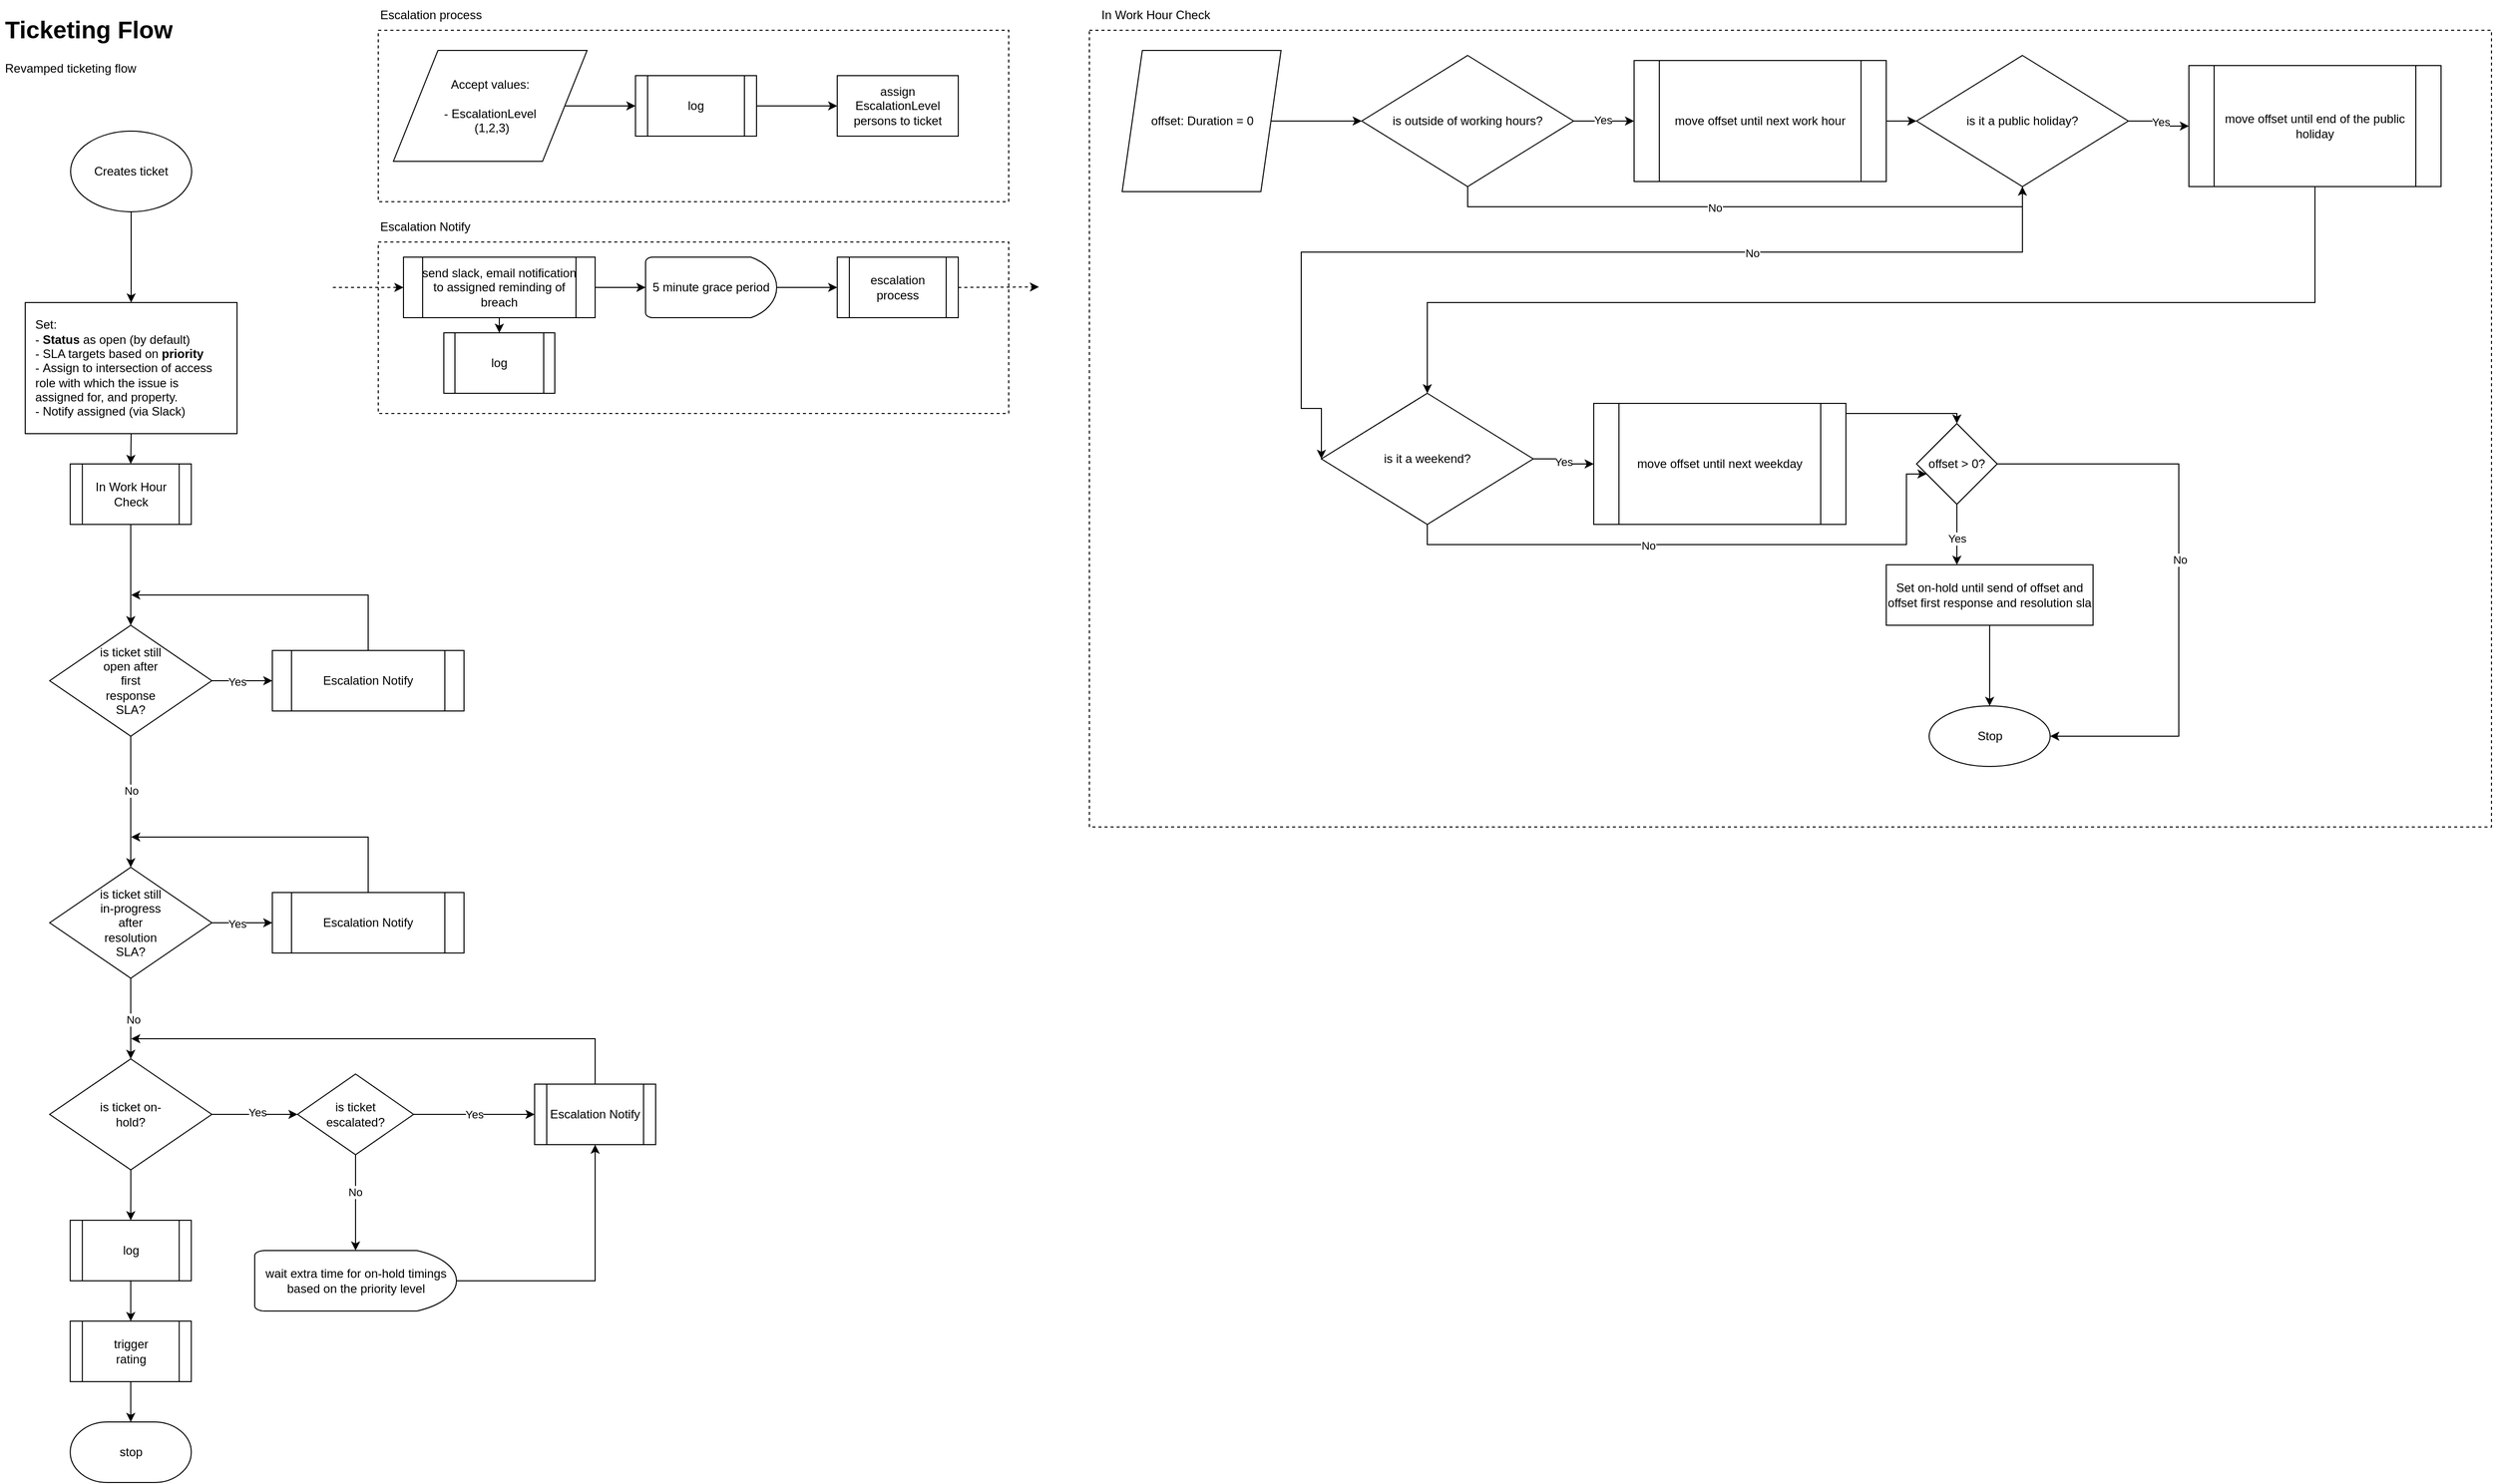 <mxfile version="20.3.3" type="github">
  <diagram id="sIMneq1X15ZrJVdeWBK4" name="Page-1">
    <mxGraphModel dx="1409" dy="868" grid="1" gridSize="10" guides="1" tooltips="1" connect="1" arrows="1" fold="1" page="1" pageScale="1" pageWidth="850" pageHeight="1100" math="0" shadow="0">
      <root>
        <mxCell id="0" />
        <mxCell id="1" parent="0" />
        <mxCell id="JwxxXZDW_YA2t2q6k5mn-1" value="&lt;h1&gt;Ticketing Flow&lt;br&gt;&lt;/h1&gt;&lt;p&gt;Revamped ticketing flow&lt;br&gt;&lt;/p&gt;" style="text;html=1;strokeColor=none;fillColor=none;spacing=5;spacingTop=-20;whiteSpace=wrap;overflow=hidden;rounded=0;" parent="1" vertex="1">
          <mxGeometry x="50" y="40" width="190" height="80" as="geometry" />
        </mxCell>
        <mxCell id="JwxxXZDW_YA2t2q6k5mn-4" value="" style="edgeStyle=orthogonalEdgeStyle;rounded=0;orthogonalLoop=1;jettySize=auto;html=1;" parent="1" source="JwxxXZDW_YA2t2q6k5mn-2" target="JwxxXZDW_YA2t2q6k5mn-3" edge="1">
          <mxGeometry relative="1" as="geometry" />
        </mxCell>
        <mxCell id="JwxxXZDW_YA2t2q6k5mn-2" value="Creates ticket" style="ellipse;whiteSpace=wrap;html=1;rounded=0;" parent="1" vertex="1">
          <mxGeometry x="120" y="160" width="120" height="80" as="geometry" />
        </mxCell>
        <mxCell id="Ce4bl9LCCAqWdb1WcOtL-2" style="edgeStyle=orthogonalEdgeStyle;rounded=0;orthogonalLoop=1;jettySize=auto;html=1;exitX=0.5;exitY=1;exitDx=0;exitDy=0;entryX=0.5;entryY=0;entryDx=0;entryDy=0;" parent="1" source="JwxxXZDW_YA2t2q6k5mn-3" target="Ce4bl9LCCAqWdb1WcOtL-3" edge="1">
          <mxGeometry relative="1" as="geometry">
            <mxPoint x="180" y="510" as="targetPoint" />
          </mxGeometry>
        </mxCell>
        <mxCell id="JwxxXZDW_YA2t2q6k5mn-3" value="&lt;div align=&quot;left&quot;&gt;Set:&lt;/div&gt;&lt;div align=&quot;left&quot;&gt;-&lt;b&gt; Status&lt;/b&gt; as open (by default)&lt;br&gt;- SLA targets based on &lt;b&gt;priority&lt;/b&gt;&lt;/div&gt;&lt;div align=&quot;left&quot;&gt;-&lt;b&gt; &lt;/b&gt;Assign to intersection of access role with which the issue is assigned for, and property.&lt;/div&gt;&lt;div align=&quot;left&quot;&gt;- Notify assigned (via Slack)&lt;br&gt;&lt;/div&gt;" style="whiteSpace=wrap;html=1;align=left;spacing=10;rounded=0;" parent="1" vertex="1">
          <mxGeometry x="75" y="330" width="210" height="130" as="geometry" />
        </mxCell>
        <mxCell id="JwxxXZDW_YA2t2q6k5mn-22" value="" style="edgeStyle=orthogonalEdgeStyle;rounded=0;orthogonalLoop=1;jettySize=auto;html=1;" parent="1" source="JwxxXZDW_YA2t2q6k5mn-5" target="JwxxXZDW_YA2t2q6k5mn-21" edge="1">
          <mxGeometry relative="1" as="geometry" />
        </mxCell>
        <mxCell id="JwxxXZDW_YA2t2q6k5mn-36" value="Yes" style="edgeLabel;html=1;align=center;verticalAlign=middle;resizable=0;points=[];rounded=0;" parent="JwxxXZDW_YA2t2q6k5mn-22" vertex="1" connectable="0">
          <mxGeometry x="-0.167" y="-1" relative="1" as="geometry">
            <mxPoint as="offset" />
          </mxGeometry>
        </mxCell>
        <mxCell id="JwxxXZDW_YA2t2q6k5mn-35" value="" style="edgeStyle=orthogonalEdgeStyle;rounded=0;orthogonalLoop=1;jettySize=auto;html=1;" parent="1" source="JwxxXZDW_YA2t2q6k5mn-5" target="JwxxXZDW_YA2t2q6k5mn-34" edge="1">
          <mxGeometry relative="1" as="geometry" />
        </mxCell>
        <mxCell id="JwxxXZDW_YA2t2q6k5mn-37" value="No" style="edgeLabel;html=1;align=center;verticalAlign=middle;resizable=0;points=[];rounded=0;" parent="JwxxXZDW_YA2t2q6k5mn-35" vertex="1" connectable="0">
          <mxGeometry x="-0.169" relative="1" as="geometry">
            <mxPoint as="offset" />
          </mxGeometry>
        </mxCell>
        <mxCell id="JwxxXZDW_YA2t2q6k5mn-5" value="&lt;div align=&quot;center&quot;&gt;is ticket still open after first response SLA?&lt;br&gt;&lt;/div&gt;" style="rhombus;whiteSpace=wrap;html=1;align=center;comic=0;labelPadding=0;spacing=50;rounded=0;" parent="1" vertex="1">
          <mxGeometry x="99.25" y="650" width="160.75" height="110" as="geometry" />
        </mxCell>
        <mxCell id="JwxxXZDW_YA2t2q6k5mn-9" value="" style="rounded=0;whiteSpace=wrap;html=1;absoluteArcSize=1;arcSize=14;strokeWidth=1;comic=0;fillColor=none;dashed=1;" parent="1" vertex="1">
          <mxGeometry x="425" y="60" width="625" height="170" as="geometry" />
        </mxCell>
        <mxCell id="JwxxXZDW_YA2t2q6k5mn-10" value="Escalation process" style="text;html=1;strokeColor=none;fillColor=none;align=left;verticalAlign=middle;whiteSpace=wrap;rounded=0;dashed=1;comic=0;strokeWidth=1;" parent="1" vertex="1">
          <mxGeometry x="425" y="30" width="165" height="30" as="geometry" />
        </mxCell>
        <mxCell id="JwxxXZDW_YA2t2q6k5mn-16" value="" style="edgeStyle=orthogonalEdgeStyle;rounded=0;orthogonalLoop=1;jettySize=auto;html=1;" parent="1" source="JwxxXZDW_YA2t2q6k5mn-11" target="JwxxXZDW_YA2t2q6k5mn-15" edge="1">
          <mxGeometry relative="1" as="geometry" />
        </mxCell>
        <mxCell id="JwxxXZDW_YA2t2q6k5mn-11" value="&lt;div&gt;Accept values:&lt;br&gt;&lt;/div&gt;&lt;div&gt;&lt;br&gt;&lt;/div&gt;&lt;div&gt;- EscalationLevel&lt;br&gt;&lt;/div&gt;&amp;nbsp;(1,2,3)" style="shape=parallelogram;html=1;strokeWidth=1;perimeter=parallelogramPerimeter;whiteSpace=wrap;rounded=0;arcSize=12;size=0.23;comic=0;fillColor=none;align=center;spacing=0;" parent="1" vertex="1">
          <mxGeometry x="440" y="80" width="192" height="110" as="geometry" />
        </mxCell>
        <mxCell id="JwxxXZDW_YA2t2q6k5mn-18" value="" style="edgeStyle=orthogonalEdgeStyle;rounded=0;orthogonalLoop=1;jettySize=auto;html=1;" parent="1" source="JwxxXZDW_YA2t2q6k5mn-15" target="JwxxXZDW_YA2t2q6k5mn-17" edge="1">
          <mxGeometry relative="1" as="geometry" />
        </mxCell>
        <mxCell id="JwxxXZDW_YA2t2q6k5mn-15" value="&lt;div&gt;log&lt;br&gt;&lt;/div&gt;" style="shape=process;whiteSpace=wrap;html=1;backgroundOutline=1;align=center;fillColor=none;strokeWidth=1;rounded=0;arcSize=12;comic=0;spacing=0;" parent="1" vertex="1">
          <mxGeometry x="680" y="105" width="120" height="60" as="geometry" />
        </mxCell>
        <mxCell id="JwxxXZDW_YA2t2q6k5mn-17" value="assign EscalationLevel persons to ticket" style="whiteSpace=wrap;html=1;fillColor=none;strokeWidth=1;rounded=0;arcSize=12;comic=0;spacing=10;" parent="1" vertex="1">
          <mxGeometry x="880" y="105" width="120" height="60" as="geometry" />
        </mxCell>
        <mxCell id="JwxxXZDW_YA2t2q6k5mn-21" value="&lt;div&gt;Escalation Notify&lt;/div&gt;" style="shape=process;whiteSpace=wrap;html=1;backgroundOutline=1;comic=0;spacing=0;rounded=0;" parent="1" vertex="1">
          <mxGeometry x="320" y="675" width="190" height="60" as="geometry" />
        </mxCell>
        <mxCell id="JwxxXZDW_YA2t2q6k5mn-28" style="edgeStyle=orthogonalEdgeStyle;rounded=0;orthogonalLoop=1;jettySize=auto;html=1;exitX=0.5;exitY=0;exitDx=0;exitDy=0;" parent="1" source="JwxxXZDW_YA2t2q6k5mn-21" edge="1">
          <mxGeometry relative="1" as="geometry">
            <mxPoint x="180" y="620" as="targetPoint" />
            <mxPoint x="700" y="620" as="sourcePoint" />
            <Array as="points">
              <mxPoint x="415" y="620" />
            </Array>
          </mxGeometry>
        </mxCell>
        <mxCell id="JwxxXZDW_YA2t2q6k5mn-58" value="" style="edgeStyle=orthogonalEdgeStyle;rounded=0;orthogonalLoop=1;jettySize=auto;html=1;" parent="1" source="JwxxXZDW_YA2t2q6k5mn-34" target="JwxxXZDW_YA2t2q6k5mn-57" edge="1">
          <mxGeometry relative="1" as="geometry" />
        </mxCell>
        <mxCell id="JwxxXZDW_YA2t2q6k5mn-59" value="&lt;div&gt;No&lt;/div&gt;" style="edgeLabel;html=1;align=center;verticalAlign=middle;resizable=0;points=[];rounded=0;" parent="JwxxXZDW_YA2t2q6k5mn-58" vertex="1" connectable="0">
          <mxGeometry x="0.011" y="2" relative="1" as="geometry">
            <mxPoint as="offset" />
          </mxGeometry>
        </mxCell>
        <mxCell id="JwxxXZDW_YA2t2q6k5mn-34" value="&lt;div align=&quot;center&quot;&gt;is ticket still in-progress after resolution&lt;/div&gt;&lt;div align=&quot;center&quot;&gt;SLA?&lt;br&gt;&lt;/div&gt;" style="rhombus;whiteSpace=wrap;html=1;align=center;comic=0;labelPadding=0;spacing=50;rounded=0;" parent="1" vertex="1">
          <mxGeometry x="99.25" y="890" width="160.75" height="110" as="geometry" />
        </mxCell>
        <mxCell id="JwxxXZDW_YA2t2q6k5mn-38" value="" style="rounded=0;whiteSpace=wrap;html=1;absoluteArcSize=1;arcSize=14;strokeWidth=1;comic=0;fillColor=none;dashed=1;" parent="1" vertex="1">
          <mxGeometry x="425" y="270" width="625" height="170" as="geometry" />
        </mxCell>
        <mxCell id="JwxxXZDW_YA2t2q6k5mn-39" value="Escalation Notify" style="text;html=1;strokeColor=none;fillColor=none;align=left;verticalAlign=middle;whiteSpace=wrap;rounded=0;dashed=1;comic=0;strokeWidth=1;" parent="1" vertex="1">
          <mxGeometry x="425" y="240" width="165" height="30" as="geometry" />
        </mxCell>
        <mxCell id="JwxxXZDW_YA2t2q6k5mn-46" value="" style="edgeStyle=orthogonalEdgeStyle;rounded=0;orthogonalLoop=1;jettySize=auto;html=1;" parent="1" source="JwxxXZDW_YA2t2q6k5mn-48" target="JwxxXZDW_YA2t2q6k5mn-50" edge="1">
          <mxGeometry relative="1" as="geometry">
            <mxPoint x="680" y="315" as="targetPoint" />
          </mxGeometry>
        </mxCell>
        <mxCell id="JwxxXZDW_YA2t2q6k5mn-47" value="" style="edgeStyle=orthogonalEdgeStyle;rounded=0;orthogonalLoop=1;jettySize=auto;html=1;" parent="1" source="JwxxXZDW_YA2t2q6k5mn-48" target="JwxxXZDW_YA2t2q6k5mn-52" edge="1">
          <mxGeometry relative="1" as="geometry" />
        </mxCell>
        <mxCell id="JwxxXZDW_YA2t2q6k5mn-48" value="send slack, email notification to assigned reminding of breach" style="shape=process;whiteSpace=wrap;html=1;backgroundOutline=1;comic=0;spacing=0;rounded=0;" parent="1" vertex="1">
          <mxGeometry x="450" y="285" width="190" height="60" as="geometry" />
        </mxCell>
        <mxCell id="JwxxXZDW_YA2t2q6k5mn-49" value="" style="edgeStyle=orthogonalEdgeStyle;rounded=0;orthogonalLoop=1;jettySize=auto;html=1;" parent="1" source="JwxxXZDW_YA2t2q6k5mn-50" target="JwxxXZDW_YA2t2q6k5mn-51" edge="1">
          <mxGeometry relative="1" as="geometry" />
        </mxCell>
        <mxCell id="JwxxXZDW_YA2t2q6k5mn-50" value="5 minute grace period" style="strokeWidth=1;html=1;shape=mxgraph.flowchart.delay;whiteSpace=wrap;rounded=0;comic=0;fillColor=none;" parent="1" vertex="1">
          <mxGeometry x="690" y="285" width="130" height="60" as="geometry" />
        </mxCell>
        <mxCell id="JwxxXZDW_YA2t2q6k5mn-51" value="escalation process" style="shape=process;whiteSpace=wrap;html=1;backgroundOutline=1;fillColor=none;strokeWidth=1;rounded=0;comic=0;" parent="1" vertex="1">
          <mxGeometry x="880" y="285" width="120" height="60" as="geometry" />
        </mxCell>
        <mxCell id="JwxxXZDW_YA2t2q6k5mn-52" value="log" style="shape=process;whiteSpace=wrap;html=1;backgroundOutline=1;comic=0;spacing=0;rounded=0;" parent="1" vertex="1">
          <mxGeometry x="490" y="360" width="110" height="60" as="geometry" />
        </mxCell>
        <mxCell id="JwxxXZDW_YA2t2q6k5mn-53" value="" style="edgeStyle=orthogonalEdgeStyle;rounded=0;orthogonalLoop=1;jettySize=auto;html=1;exitX=1;exitY=0.5;exitDx=0;exitDy=0;" parent="1" source="JwxxXZDW_YA2t2q6k5mn-34" target="JwxxXZDW_YA2t2q6k5mn-55" edge="1">
          <mxGeometry relative="1" as="geometry">
            <mxPoint x="260" y="945" as="sourcePoint" />
          </mxGeometry>
        </mxCell>
        <mxCell id="JwxxXZDW_YA2t2q6k5mn-54" value="Yes" style="edgeLabel;html=1;align=center;verticalAlign=middle;resizable=0;points=[];rounded=0;" parent="JwxxXZDW_YA2t2q6k5mn-53" vertex="1" connectable="0">
          <mxGeometry x="-0.167" y="-1" relative="1" as="geometry">
            <mxPoint as="offset" />
          </mxGeometry>
        </mxCell>
        <mxCell id="JwxxXZDW_YA2t2q6k5mn-55" value="&lt;div&gt;Escalation Notify&lt;/div&gt;" style="shape=process;whiteSpace=wrap;html=1;backgroundOutline=1;comic=0;spacing=0;rounded=0;" parent="1" vertex="1">
          <mxGeometry x="320" y="915" width="190" height="60" as="geometry" />
        </mxCell>
        <mxCell id="JwxxXZDW_YA2t2q6k5mn-56" style="edgeStyle=orthogonalEdgeStyle;rounded=0;orthogonalLoop=1;jettySize=auto;html=1;exitX=0.5;exitY=0;exitDx=0;exitDy=0;" parent="1" source="JwxxXZDW_YA2t2q6k5mn-55" edge="1">
          <mxGeometry relative="1" as="geometry">
            <mxPoint x="180" y="860" as="targetPoint" />
            <mxPoint x="700" y="860" as="sourcePoint" />
            <Array as="points">
              <mxPoint x="415" y="860" />
            </Array>
          </mxGeometry>
        </mxCell>
        <mxCell id="JwxxXZDW_YA2t2q6k5mn-70" value="" style="edgeStyle=orthogonalEdgeStyle;rounded=0;orthogonalLoop=1;jettySize=auto;html=1;" parent="1" source="JwxxXZDW_YA2t2q6k5mn-57" target="JwxxXZDW_YA2t2q6k5mn-69" edge="1">
          <mxGeometry relative="1" as="geometry" />
        </mxCell>
        <mxCell id="JwxxXZDW_YA2t2q6k5mn-71" value="&lt;div&gt;Yes&lt;/div&gt;" style="edgeLabel;html=1;align=center;verticalAlign=middle;resizable=0;points=[];rounded=0;" parent="JwxxXZDW_YA2t2q6k5mn-70" vertex="1" connectable="0">
          <mxGeometry x="0.044" y="2" relative="1" as="geometry">
            <mxPoint as="offset" />
          </mxGeometry>
        </mxCell>
        <mxCell id="JwxxXZDW_YA2t2q6k5mn-81" value="" style="edgeStyle=orthogonalEdgeStyle;rounded=0;orthogonalLoop=1;jettySize=auto;html=1;" parent="1" source="JwxxXZDW_YA2t2q6k5mn-57" target="JwxxXZDW_YA2t2q6k5mn-80" edge="1">
          <mxGeometry relative="1" as="geometry" />
        </mxCell>
        <mxCell id="JwxxXZDW_YA2t2q6k5mn-57" value="&lt;div align=&quot;center&quot;&gt;is ticket on-hold?&lt;/div&gt;" style="rhombus;whiteSpace=wrap;html=1;align=center;comic=0;labelPadding=0;spacing=50;rounded=0;" parent="1" vertex="1">
          <mxGeometry x="99.25" y="1080" width="160.75" height="110" as="geometry" />
        </mxCell>
        <mxCell id="JwxxXZDW_YA2t2q6k5mn-67" value="" style="edgeStyle=orthogonalEdgeStyle;rounded=0;orthogonalLoop=1;jettySize=auto;html=1;" parent="1" source="JwxxXZDW_YA2t2q6k5mn-62" target="JwxxXZDW_YA2t2q6k5mn-66" edge="1">
          <mxGeometry relative="1" as="geometry" />
        </mxCell>
        <mxCell id="JwxxXZDW_YA2t2q6k5mn-62" value="wait extra time for on-hold timings based on the priority level " style="strokeWidth=1;html=1;shape=mxgraph.flowchart.delay;whiteSpace=wrap;rounded=0;comic=0;fillColor=none;" parent="1" vertex="1">
          <mxGeometry x="302.51" y="1270" width="200" height="60" as="geometry" />
        </mxCell>
        <mxCell id="JwxxXZDW_YA2t2q6k5mn-75" style="edgeStyle=orthogonalEdgeStyle;rounded=0;orthogonalLoop=1;jettySize=auto;html=1;" parent="1" source="JwxxXZDW_YA2t2q6k5mn-66" edge="1">
          <mxGeometry relative="1" as="geometry">
            <mxPoint x="180" y="1060" as="targetPoint" />
            <Array as="points">
              <mxPoint x="640" y="1060" />
            </Array>
          </mxGeometry>
        </mxCell>
        <mxCell id="JwxxXZDW_YA2t2q6k5mn-66" value="Escalation Notify" style="shape=process;whiteSpace=wrap;html=1;backgroundOutline=1;fillColor=none;strokeWidth=1;rounded=0;comic=0;" parent="1" vertex="1">
          <mxGeometry x="580" y="1105" width="120" height="60" as="geometry" />
        </mxCell>
        <mxCell id="JwxxXZDW_YA2t2q6k5mn-72" style="edgeStyle=orthogonalEdgeStyle;rounded=0;orthogonalLoop=1;jettySize=auto;html=1;entryX=0.5;entryY=0;entryDx=0;entryDy=0;entryPerimeter=0;" parent="1" source="JwxxXZDW_YA2t2q6k5mn-69" target="JwxxXZDW_YA2t2q6k5mn-62" edge="1">
          <mxGeometry relative="1" as="geometry" />
        </mxCell>
        <mxCell id="JwxxXZDW_YA2t2q6k5mn-73" value="&lt;div&gt;No&lt;/div&gt;" style="edgeLabel;html=1;align=center;verticalAlign=middle;resizable=0;points=[];rounded=0;" parent="JwxxXZDW_YA2t2q6k5mn-72" vertex="1" connectable="0">
          <mxGeometry x="-0.226" y="-1" relative="1" as="geometry">
            <mxPoint as="offset" />
          </mxGeometry>
        </mxCell>
        <mxCell id="JwxxXZDW_YA2t2q6k5mn-74" value="Yes" style="edgeStyle=orthogonalEdgeStyle;rounded=0;orthogonalLoop=1;jettySize=auto;html=1;exitX=1;exitY=0.5;exitDx=0;exitDy=0;entryX=0;entryY=0.5;entryDx=0;entryDy=0;" parent="1" source="JwxxXZDW_YA2t2q6k5mn-69" target="JwxxXZDW_YA2t2q6k5mn-66" edge="1">
          <mxGeometry relative="1" as="geometry" />
        </mxCell>
        <mxCell id="JwxxXZDW_YA2t2q6k5mn-69" value="is ticket escalated?" style="rhombus;whiteSpace=wrap;html=1;comic=0;spacing=50;rounded=0;" parent="1" vertex="1">
          <mxGeometry x="345" y="1095" width="115.01" height="80" as="geometry" />
        </mxCell>
        <mxCell id="JwxxXZDW_YA2t2q6k5mn-83" value="" style="edgeStyle=orthogonalEdgeStyle;rounded=0;orthogonalLoop=1;jettySize=auto;html=1;" parent="1" source="JwxxXZDW_YA2t2q6k5mn-80" target="JwxxXZDW_YA2t2q6k5mn-82" edge="1">
          <mxGeometry relative="1" as="geometry" />
        </mxCell>
        <mxCell id="JwxxXZDW_YA2t2q6k5mn-80" value="log" style="shape=process;whiteSpace=wrap;html=1;backgroundOutline=1;comic=0;spacing=50;rounded=0;" parent="1" vertex="1">
          <mxGeometry x="119.625" y="1240" width="120" height="60" as="geometry" />
        </mxCell>
        <mxCell id="JwxxXZDW_YA2t2q6k5mn-85" style="edgeStyle=orthogonalEdgeStyle;rounded=0;orthogonalLoop=1;jettySize=auto;html=1;entryX=0.5;entryY=0;entryDx=0;entryDy=0;entryPerimeter=0;" parent="1" source="JwxxXZDW_YA2t2q6k5mn-82" target="JwxxXZDW_YA2t2q6k5mn-84" edge="1">
          <mxGeometry relative="1" as="geometry" />
        </mxCell>
        <mxCell id="JwxxXZDW_YA2t2q6k5mn-82" value="trigger rating" style="shape=process;whiteSpace=wrap;html=1;backgroundOutline=1;comic=0;spacing=50;rounded=0;" parent="1" vertex="1">
          <mxGeometry x="119.625" y="1340" width="120" height="60" as="geometry" />
        </mxCell>
        <mxCell id="JwxxXZDW_YA2t2q6k5mn-84" value="stop" style="strokeWidth=1;html=1;shape=mxgraph.flowchart.terminator;whiteSpace=wrap;rounded=0;comic=0;fillColor=none;" parent="1" vertex="1">
          <mxGeometry x="119.63" y="1440" width="120" height="60" as="geometry" />
        </mxCell>
        <mxCell id="JwxxXZDW_YA2t2q6k5mn-86" value="" style="endArrow=classic;html=1;rounded=0;entryX=0;entryY=0.5;entryDx=0;entryDy=0;dashed=1;" parent="1" target="JwxxXZDW_YA2t2q6k5mn-48" edge="1">
          <mxGeometry width="50" height="50" relative="1" as="geometry">
            <mxPoint x="380" y="315" as="sourcePoint" />
            <mxPoint x="380" y="290" as="targetPoint" />
          </mxGeometry>
        </mxCell>
        <mxCell id="JwxxXZDW_YA2t2q6k5mn-87" value="" style="endArrow=classic;html=1;rounded=0;entryX=0;entryY=0.5;entryDx=0;entryDy=0;dashed=1;exitX=1;exitY=0.5;exitDx=0;exitDy=0;" parent="1" source="JwxxXZDW_YA2t2q6k5mn-51" edge="1">
          <mxGeometry width="50" height="50" relative="1" as="geometry">
            <mxPoint x="1010" y="314.55" as="sourcePoint" />
            <mxPoint x="1080" y="314.55" as="targetPoint" />
          </mxGeometry>
        </mxCell>
        <mxCell id="Ce4bl9LCCAqWdb1WcOtL-5" value="" style="edgeStyle=orthogonalEdgeStyle;rounded=0;orthogonalLoop=1;jettySize=auto;html=1;entryX=0.5;entryY=0;entryDx=0;entryDy=0;" parent="1" source="Ce4bl9LCCAqWdb1WcOtL-3" target="JwxxXZDW_YA2t2q6k5mn-5" edge="1">
          <mxGeometry relative="1" as="geometry">
            <mxPoint x="179.263" y="580.007" as="targetPoint" />
          </mxGeometry>
        </mxCell>
        <mxCell id="Ce4bl9LCCAqWdb1WcOtL-3" value="In Work Hour Check" style="shape=process;whiteSpace=wrap;html=1;backgroundOutline=1;rounded=0;" parent="1" vertex="1">
          <mxGeometry x="119.63" y="490" width="120" height="60" as="geometry" />
        </mxCell>
        <mxCell id="Ce4bl9LCCAqWdb1WcOtL-9" value="" style="rounded=0;whiteSpace=wrap;html=1;dashed=1;fillColor=none;" parent="1" vertex="1">
          <mxGeometry x="1130" y="60" width="1390" height="790" as="geometry" />
        </mxCell>
        <mxCell id="Ce4bl9LCCAqWdb1WcOtL-10" value="In Work Hour Check" style="text;html=1;strokeColor=none;fillColor=none;align=left;verticalAlign=middle;whiteSpace=wrap;rounded=0;dashed=1;comic=0;strokeWidth=1;" parent="1" vertex="1">
          <mxGeometry x="1140" y="30" width="165" height="30" as="geometry" />
        </mxCell>
        <mxCell id="Ce4bl9LCCAqWdb1WcOtL-17" value="" style="edgeStyle=orthogonalEdgeStyle;rounded=0;orthogonalLoop=1;jettySize=auto;html=1;" parent="1" source="Ce4bl9LCCAqWdb1WcOtL-12" target="Ce4bl9LCCAqWdb1WcOtL-16" edge="1">
          <mxGeometry relative="1" as="geometry" />
        </mxCell>
        <mxCell id="Ce4bl9LCCAqWdb1WcOtL-26" value="&lt;div&gt;Yes&lt;/div&gt;" style="edgeLabel;html=1;align=center;verticalAlign=middle;resizable=0;points=[];" parent="Ce4bl9LCCAqWdb1WcOtL-17" vertex="1" connectable="0">
          <mxGeometry x="-0.04" y="1" relative="1" as="geometry">
            <mxPoint as="offset" />
          </mxGeometry>
        </mxCell>
        <mxCell id="Ce4bl9LCCAqWdb1WcOtL-32" style="edgeStyle=orthogonalEdgeStyle;rounded=0;orthogonalLoop=1;jettySize=auto;html=1;exitX=0.5;exitY=1;exitDx=0;exitDy=0;entryX=0.5;entryY=1;entryDx=0;entryDy=0;" parent="1" source="Ce4bl9LCCAqWdb1WcOtL-12" target="Ce4bl9LCCAqWdb1WcOtL-19" edge="1">
          <mxGeometry relative="1" as="geometry" />
        </mxCell>
        <mxCell id="Ce4bl9LCCAqWdb1WcOtL-33" value="No" style="edgeLabel;html=1;align=center;verticalAlign=middle;resizable=0;points=[];" parent="Ce4bl9LCCAqWdb1WcOtL-32" vertex="1" connectable="0">
          <mxGeometry x="-0.102" y="-1" relative="1" as="geometry">
            <mxPoint as="offset" />
          </mxGeometry>
        </mxCell>
        <mxCell id="Ce4bl9LCCAqWdb1WcOtL-12" value="is outside of working hours?" style="rhombus;whiteSpace=wrap;html=1;" parent="1" vertex="1">
          <mxGeometry x="1400" y="85" width="210" height="130" as="geometry" />
        </mxCell>
        <mxCell id="Ce4bl9LCCAqWdb1WcOtL-15" style="edgeStyle=orthogonalEdgeStyle;orthogonalLoop=1;jettySize=auto;html=1;entryX=0;entryY=0.5;entryDx=0;entryDy=0;rounded=0;" parent="1" source="Ce4bl9LCCAqWdb1WcOtL-14" target="Ce4bl9LCCAqWdb1WcOtL-12" edge="1">
          <mxGeometry relative="1" as="geometry" />
        </mxCell>
        <mxCell id="Ce4bl9LCCAqWdb1WcOtL-14" value="offset: Duration = 0" style="shape=parallelogram;perimeter=parallelogramPerimeter;whiteSpace=wrap;html=1;fixedSize=1;" parent="1" vertex="1">
          <mxGeometry x="1162.5" y="80" width="157.5" height="140" as="geometry" />
        </mxCell>
        <mxCell id="Ce4bl9LCCAqWdb1WcOtL-22" style="edgeStyle=orthogonalEdgeStyle;rounded=0;orthogonalLoop=1;jettySize=auto;html=1;entryX=0;entryY=0.5;entryDx=0;entryDy=0;" parent="1" source="Ce4bl9LCCAqWdb1WcOtL-16" target="Ce4bl9LCCAqWdb1WcOtL-19" edge="1">
          <mxGeometry relative="1" as="geometry" />
        </mxCell>
        <mxCell id="Ce4bl9LCCAqWdb1WcOtL-16" value="move offset until next work hour" style="shape=process;whiteSpace=wrap;html=1;backgroundOutline=1;" parent="1" vertex="1">
          <mxGeometry x="1670" y="90" width="250" height="120" as="geometry" />
        </mxCell>
        <mxCell id="Ce4bl9LCCAqWdb1WcOtL-28" style="edgeStyle=orthogonalEdgeStyle;rounded=0;orthogonalLoop=1;jettySize=auto;html=1;entryX=0.5;entryY=0;entryDx=0;entryDy=0;" parent="1" source="Ce4bl9LCCAqWdb1WcOtL-18" target="Ce4bl9LCCAqWdb1WcOtL-20" edge="1">
          <mxGeometry relative="1" as="geometry">
            <Array as="points">
              <mxPoint x="2345" y="330" />
              <mxPoint x="1465" y="330" />
            </Array>
          </mxGeometry>
        </mxCell>
        <mxCell id="Ce4bl9LCCAqWdb1WcOtL-18" value="move offset until end of the public holiday" style="shape=process;whiteSpace=wrap;html=1;backgroundOutline=1;" parent="1" vertex="1">
          <mxGeometry x="2220" y="95" width="250" height="120" as="geometry" />
        </mxCell>
        <mxCell id="Ce4bl9LCCAqWdb1WcOtL-25" style="edgeStyle=orthogonalEdgeStyle;rounded=0;orthogonalLoop=1;jettySize=auto;html=1;entryX=0;entryY=0.5;entryDx=0;entryDy=0;" parent="1" source="Ce4bl9LCCAqWdb1WcOtL-19" target="Ce4bl9LCCAqWdb1WcOtL-18" edge="1">
          <mxGeometry relative="1" as="geometry" />
        </mxCell>
        <mxCell id="Ce4bl9LCCAqWdb1WcOtL-27" value="&lt;div&gt;Yes&lt;/div&gt;" style="edgeLabel;html=1;align=center;verticalAlign=middle;resizable=0;points=[];" parent="Ce4bl9LCCAqWdb1WcOtL-25" vertex="1" connectable="0">
          <mxGeometry x="-0.047" y="2" relative="1" as="geometry">
            <mxPoint as="offset" />
          </mxGeometry>
        </mxCell>
        <mxCell id="Ce4bl9LCCAqWdb1WcOtL-34" style="edgeStyle=orthogonalEdgeStyle;rounded=0;orthogonalLoop=1;jettySize=auto;html=1;entryX=0;entryY=0.5;entryDx=0;entryDy=0;" parent="1" source="Ce4bl9LCCAqWdb1WcOtL-19" target="Ce4bl9LCCAqWdb1WcOtL-20" edge="1">
          <mxGeometry relative="1" as="geometry">
            <Array as="points">
              <mxPoint x="2055" y="280" />
              <mxPoint x="1340" y="280" />
              <mxPoint x="1340" y="435" />
            </Array>
          </mxGeometry>
        </mxCell>
        <mxCell id="Ce4bl9LCCAqWdb1WcOtL-35" value="No" style="edgeLabel;html=1;align=center;verticalAlign=middle;resizable=0;points=[];" parent="Ce4bl9LCCAqWdb1WcOtL-34" vertex="1" connectable="0">
          <mxGeometry x="-0.336" y="1" relative="1" as="geometry">
            <mxPoint as="offset" />
          </mxGeometry>
        </mxCell>
        <mxCell id="Ce4bl9LCCAqWdb1WcOtL-19" value="is it a public holiday?" style="rhombus;whiteSpace=wrap;html=1;" parent="1" vertex="1">
          <mxGeometry x="1950" y="85" width="210" height="130" as="geometry" />
        </mxCell>
        <mxCell id="Ce4bl9LCCAqWdb1WcOtL-29" value="&lt;div&gt;Yes&lt;/div&gt;" style="edgeStyle=orthogonalEdgeStyle;rounded=0;orthogonalLoop=1;jettySize=auto;html=1;exitX=1;exitY=0.5;exitDx=0;exitDy=0;" parent="1" source="Ce4bl9LCCAqWdb1WcOtL-20" target="Ce4bl9LCCAqWdb1WcOtL-21" edge="1">
          <mxGeometry relative="1" as="geometry" />
        </mxCell>
        <mxCell id="Ce4bl9LCCAqWdb1WcOtL-36" style="edgeStyle=orthogonalEdgeStyle;rounded=0;orthogonalLoop=1;jettySize=auto;html=1;exitX=0.5;exitY=1;exitDx=0;exitDy=0;" parent="1" source="Ce4bl9LCCAqWdb1WcOtL-20" target="Ce4bl9LCCAqWdb1WcOtL-40" edge="1">
          <mxGeometry relative="1" as="geometry">
            <mxPoint x="2085" y="550" as="targetPoint" />
            <Array as="points">
              <mxPoint x="1465" y="570" />
              <mxPoint x="1940" y="570" />
              <mxPoint x="1940" y="500" />
            </Array>
          </mxGeometry>
        </mxCell>
        <mxCell id="Ce4bl9LCCAqWdb1WcOtL-37" value="&lt;div&gt;No&lt;/div&gt;" style="edgeLabel;html=1;align=center;verticalAlign=middle;resizable=0;points=[];" parent="Ce4bl9LCCAqWdb1WcOtL-36" vertex="1" connectable="0">
          <mxGeometry x="-0.185" y="-1" relative="1" as="geometry">
            <mxPoint as="offset" />
          </mxGeometry>
        </mxCell>
        <mxCell id="Ce4bl9LCCAqWdb1WcOtL-20" value="is it a weekend?" style="rhombus;whiteSpace=wrap;html=1;" parent="1" vertex="1">
          <mxGeometry x="1360" y="420" width="210" height="130" as="geometry" />
        </mxCell>
        <mxCell id="Ce4bl9LCCAqWdb1WcOtL-30" style="edgeStyle=orthogonalEdgeStyle;rounded=0;orthogonalLoop=1;jettySize=auto;html=1;exitX=1;exitY=0.5;exitDx=0;exitDy=0;entryX=0.5;entryY=0;entryDx=0;entryDy=0;" parent="1" source="Ce4bl9LCCAqWdb1WcOtL-21" target="Ce4bl9LCCAqWdb1WcOtL-40" edge="1">
          <mxGeometry relative="1" as="geometry">
            <mxPoint x="1980" y="485" as="targetPoint" />
            <Array as="points">
              <mxPoint x="1880" y="440" />
              <mxPoint x="1990" y="440" />
            </Array>
          </mxGeometry>
        </mxCell>
        <mxCell id="Ce4bl9LCCAqWdb1WcOtL-21" value="move offset until next weekday" style="shape=process;whiteSpace=wrap;html=1;backgroundOutline=1;" parent="1" vertex="1">
          <mxGeometry x="1630" y="430" width="250" height="120" as="geometry" />
        </mxCell>
        <mxCell id="Ce4bl9LCCAqWdb1WcOtL-31" value="&lt;div&gt;Yes&lt;/div&gt;" style="edgeStyle=orthogonalEdgeStyle;rounded=0;orthogonalLoop=1;jettySize=auto;html=1;exitX=1;exitY=0.5;exitDx=0;exitDy=0;entryX=0;entryY=0.5;entryDx=0;entryDy=0;" parent="1" target="Ce4bl9LCCAqWdb1WcOtL-23" edge="1">
          <mxGeometry relative="1" as="geometry">
            <mxPoint x="2190" y="485" as="sourcePoint" />
          </mxGeometry>
        </mxCell>
        <mxCell id="Ce4bl9LCCAqWdb1WcOtL-45" value="" style="edgeStyle=orthogonalEdgeStyle;rounded=0;orthogonalLoop=1;jettySize=auto;html=1;" parent="1" source="Ce4bl9LCCAqWdb1WcOtL-40" target="Ce4bl9LCCAqWdb1WcOtL-44" edge="1">
          <mxGeometry relative="1" as="geometry">
            <Array as="points">
              <mxPoint x="1990" y="560" />
              <mxPoint x="1990" y="560" />
            </Array>
          </mxGeometry>
        </mxCell>
        <mxCell id="Ce4bl9LCCAqWdb1WcOtL-46" value="Yes" style="edgeLabel;html=1;align=center;verticalAlign=middle;resizable=0;points=[];" parent="Ce4bl9LCCAqWdb1WcOtL-45" vertex="1" connectable="0">
          <mxGeometry x="0.134" relative="1" as="geometry">
            <mxPoint as="offset" />
          </mxGeometry>
        </mxCell>
        <mxCell id="5J6kqdNlybkDrnwtMW1S-3" style="edgeStyle=orthogonalEdgeStyle;rounded=0;orthogonalLoop=1;jettySize=auto;html=1;entryX=1;entryY=0.5;entryDx=0;entryDy=0;" edge="1" parent="1" source="Ce4bl9LCCAqWdb1WcOtL-40" target="5J6kqdNlybkDrnwtMW1S-1">
          <mxGeometry relative="1" as="geometry">
            <Array as="points">
              <mxPoint x="2210" y="490" />
              <mxPoint x="2210" y="760" />
            </Array>
          </mxGeometry>
        </mxCell>
        <mxCell id="5J6kqdNlybkDrnwtMW1S-4" value="No" style="edgeLabel;html=1;align=center;verticalAlign=middle;resizable=0;points=[];" vertex="1" connectable="0" parent="5J6kqdNlybkDrnwtMW1S-3">
          <mxGeometry x="-0.044" y="1" relative="1" as="geometry">
            <mxPoint y="-1" as="offset" />
          </mxGeometry>
        </mxCell>
        <mxCell id="Ce4bl9LCCAqWdb1WcOtL-40" value="offset &amp;gt; 0?" style="rhombus;whiteSpace=wrap;html=1;" parent="1" vertex="1">
          <mxGeometry x="1950" y="450" width="80" height="80" as="geometry" />
        </mxCell>
        <mxCell id="5J6kqdNlybkDrnwtMW1S-2" value="" style="edgeStyle=orthogonalEdgeStyle;rounded=0;orthogonalLoop=1;jettySize=auto;html=1;" edge="1" parent="1" source="Ce4bl9LCCAqWdb1WcOtL-44" target="5J6kqdNlybkDrnwtMW1S-1">
          <mxGeometry relative="1" as="geometry" />
        </mxCell>
        <mxCell id="Ce4bl9LCCAqWdb1WcOtL-44" value="Set on-hold until send of offset and offset first response and resolution sla" style="whiteSpace=wrap;html=1;" parent="1" vertex="1">
          <mxGeometry x="1920" y="590" width="205" height="60" as="geometry" />
        </mxCell>
        <mxCell id="5J6kqdNlybkDrnwtMW1S-1" value="Stop" style="ellipse;whiteSpace=wrap;html=1;" vertex="1" parent="1">
          <mxGeometry x="1962.5" y="730" width="120" height="60" as="geometry" />
        </mxCell>
      </root>
    </mxGraphModel>
  </diagram>
</mxfile>
